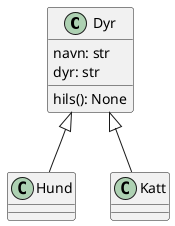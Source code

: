 @startuml dyr
class Dyr {
    navn: str
    dyr: str
    hils(): None
}

Dyr <|-- Hund 
Dyr <|-- Katt
@enduml
